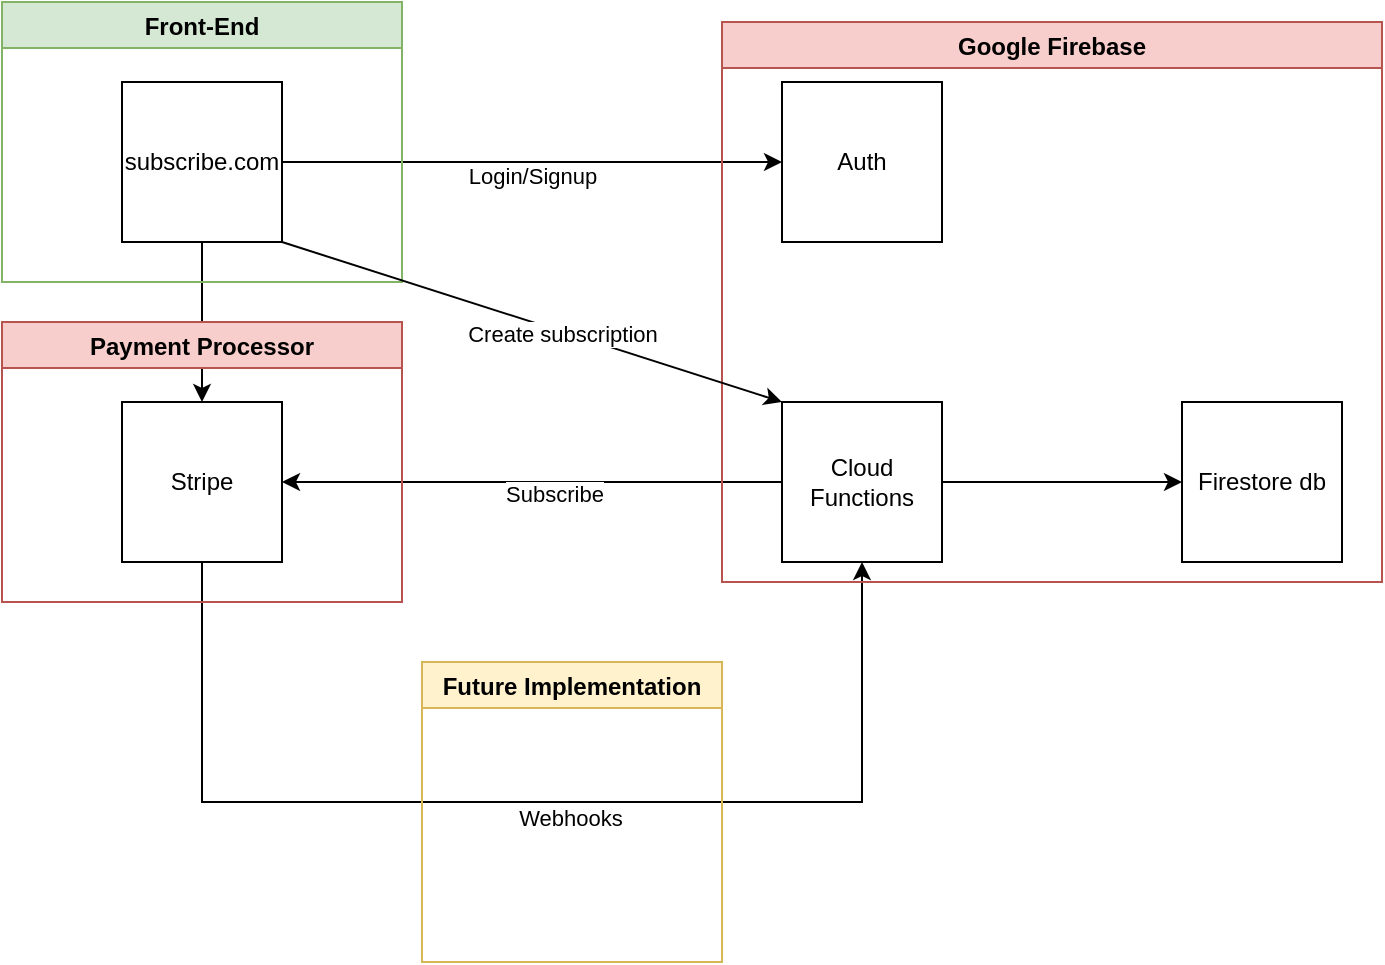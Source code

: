 <mxfile version="13.7.5" type="device"><diagram id="iXYctznvATtEoRnU6jUw" name="Page-1"><mxGraphModel dx="1038" dy="580" grid="1" gridSize="10" guides="1" tooltips="1" connect="1" arrows="1" fold="1" page="1" pageScale="1" pageWidth="850" pageHeight="1100" math="0" shadow="0"><root><mxCell id="0"/><mxCell id="1" parent="0"/><mxCell id="vJbistBRO_N7oih0r1Gh-10" value="Login/Signup" style="edgeStyle=orthogonalEdgeStyle;rounded=0;orthogonalLoop=1;jettySize=auto;html=1;entryX=0;entryY=0.5;entryDx=0;entryDy=0;spacingTop=14;" edge="1" parent="1" source="vJbistBRO_N7oih0r1Gh-1" target="vJbistBRO_N7oih0r1Gh-2"><mxGeometry relative="1" as="geometry"><Array as="points"><mxPoint x="320" y="200"/><mxPoint x="320" y="200"/></Array></mxGeometry></mxCell><mxCell id="vJbistBRO_N7oih0r1Gh-14" style="edgeStyle=orthogonalEdgeStyle;rounded=0;orthogonalLoop=1;jettySize=auto;html=1;entryX=0.5;entryY=0;entryDx=0;entryDy=0;" edge="1" parent="1" source="vJbistBRO_N7oih0r1Gh-1" target="vJbistBRO_N7oih0r1Gh-3"><mxGeometry relative="1" as="geometry"/></mxCell><mxCell id="vJbistBRO_N7oih0r1Gh-1" value="subscribe.com" style="whiteSpace=wrap;html=1;aspect=fixed;" vertex="1" parent="1"><mxGeometry x="80" y="160" width="80" height="80" as="geometry"/></mxCell><mxCell id="vJbistBRO_N7oih0r1Gh-2" value="Auth" style="whiteSpace=wrap;html=1;aspect=fixed;" vertex="1" parent="1"><mxGeometry x="410" y="160" width="80" height="80" as="geometry"/></mxCell><mxCell id="vJbistBRO_N7oih0r1Gh-22" style="edgeStyle=orthogonalEdgeStyle;rounded=0;orthogonalLoop=1;jettySize=auto;html=1;entryX=0.5;entryY=1;entryDx=0;entryDy=0;" edge="1" parent="1" source="vJbistBRO_N7oih0r1Gh-3" target="vJbistBRO_N7oih0r1Gh-4"><mxGeometry relative="1" as="geometry"><mxPoint x="240" y="530" as="targetPoint"/><Array as="points"><mxPoint x="120" y="520"/><mxPoint x="450" y="520"/></Array></mxGeometry></mxCell><mxCell id="vJbistBRO_N7oih0r1Gh-23" value="Webhooks" style="edgeLabel;html=1;align=center;verticalAlign=middle;resizable=0;points=[];spacingTop=14;" vertex="1" connectable="0" parent="vJbistBRO_N7oih0r1Gh-22"><mxGeometry x="0.066" y="-1" relative="1" as="geometry"><mxPoint as="offset"/></mxGeometry></mxCell><mxCell id="vJbistBRO_N7oih0r1Gh-3" value="Stripe" style="whiteSpace=wrap;html=1;aspect=fixed;" vertex="1" parent="1"><mxGeometry x="80" y="320" width="80" height="80" as="geometry"/></mxCell><mxCell id="vJbistBRO_N7oih0r1Gh-11" style="edgeStyle=orthogonalEdgeStyle;rounded=0;orthogonalLoop=1;jettySize=auto;html=1;" edge="1" parent="1" source="vJbistBRO_N7oih0r1Gh-4"><mxGeometry relative="1" as="geometry"><mxPoint x="160" y="360" as="targetPoint"/></mxGeometry></mxCell><mxCell id="vJbistBRO_N7oih0r1Gh-19" value="Subscribe" style="edgeLabel;html=1;align=center;verticalAlign=middle;resizable=0;points=[];spacingTop=16;" vertex="1" connectable="0" parent="vJbistBRO_N7oih0r1Gh-11"><mxGeometry x="-0.091" y="-2" relative="1" as="geometry"><mxPoint as="offset"/></mxGeometry></mxCell><mxCell id="vJbistBRO_N7oih0r1Gh-13" style="edgeStyle=orthogonalEdgeStyle;rounded=0;orthogonalLoop=1;jettySize=auto;html=1;entryX=0;entryY=0.5;entryDx=0;entryDy=0;" edge="1" parent="1" source="vJbistBRO_N7oih0r1Gh-4" target="vJbistBRO_N7oih0r1Gh-5"><mxGeometry relative="1" as="geometry"/></mxCell><mxCell id="vJbistBRO_N7oih0r1Gh-4" value="Cloud Functions" style="whiteSpace=wrap;html=1;aspect=fixed;" vertex="1" parent="1"><mxGeometry x="410" y="320" width="80" height="80" as="geometry"/></mxCell><mxCell id="vJbistBRO_N7oih0r1Gh-5" value="Firestore db" style="whiteSpace=wrap;html=1;aspect=fixed;" vertex="1" parent="1"><mxGeometry x="610" y="320" width="80" height="80" as="geometry"/></mxCell><mxCell id="vJbistBRO_N7oih0r1Gh-6" value="Front-End" style="swimlane;fillColor=#d5e8d4;strokeColor=#82b366;" vertex="1" parent="1"><mxGeometry x="20" y="120" width="200" height="140" as="geometry"/></mxCell><mxCell id="vJbistBRO_N7oih0r1Gh-8" value="Google Firebase" style="swimlane;fillColor=#f8cecc;strokeColor=#b85450;" vertex="1" parent="1"><mxGeometry x="380" y="130" width="330" height="280" as="geometry"/></mxCell><mxCell id="vJbistBRO_N7oih0r1Gh-9" value="Payment Processor" style="swimlane;fillColor=#f8cecc;strokeColor=#b85450;" vertex="1" parent="1"><mxGeometry x="20" y="280" width="200" height="140" as="geometry"/></mxCell><mxCell id="vJbistBRO_N7oih0r1Gh-17" value="" style="endArrow=classic;html=1;exitX=1;exitY=1;exitDx=0;exitDy=0;" edge="1" parent="1" source="vJbistBRO_N7oih0r1Gh-1"><mxGeometry width="50" height="50" relative="1" as="geometry"><mxPoint x="250" y="280" as="sourcePoint"/><mxPoint x="410" y="320" as="targetPoint"/></mxGeometry></mxCell><mxCell id="vJbistBRO_N7oih0r1Gh-20" value="Create subscription" style="edgeLabel;html=1;align=center;verticalAlign=middle;resizable=0;points=[];" vertex="1" connectable="0" parent="vJbistBRO_N7oih0r1Gh-17"><mxGeometry x="0.119" y="-2" relative="1" as="geometry"><mxPoint y="-1" as="offset"/></mxGeometry></mxCell><mxCell id="vJbistBRO_N7oih0r1Gh-24" value="Future Implementation" style="swimlane;fillColor=#fff2cc;strokeColor=#d6b656;" vertex="1" parent="1"><mxGeometry x="230" y="450" width="150" height="150" as="geometry"/></mxCell></root></mxGraphModel></diagram></mxfile>